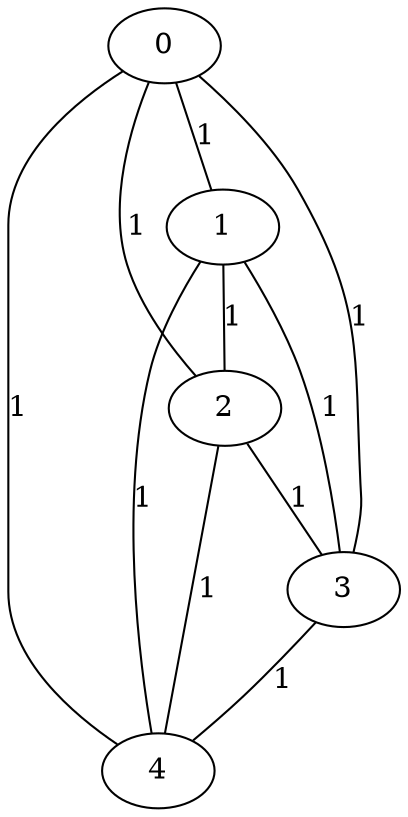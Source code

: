 graph {
    0 -- 1[label="1", weight="1"]
    0 -- 2[label="1", weight="1"]
    0 -- 3[label="1", weight="1"]
    0 -- 4[label="1", weight="1"]
    1 -- 2[label="1", weight="1"]
    1 -- 3[label="1", weight="1"]
    1 -- 4[label="1", weight="1"]
    2 -- 3[label="1", weight="1"]
    2 -- 4[label="1", weight="1"]
    3 -- 4[label="1", weight="1"]
}
